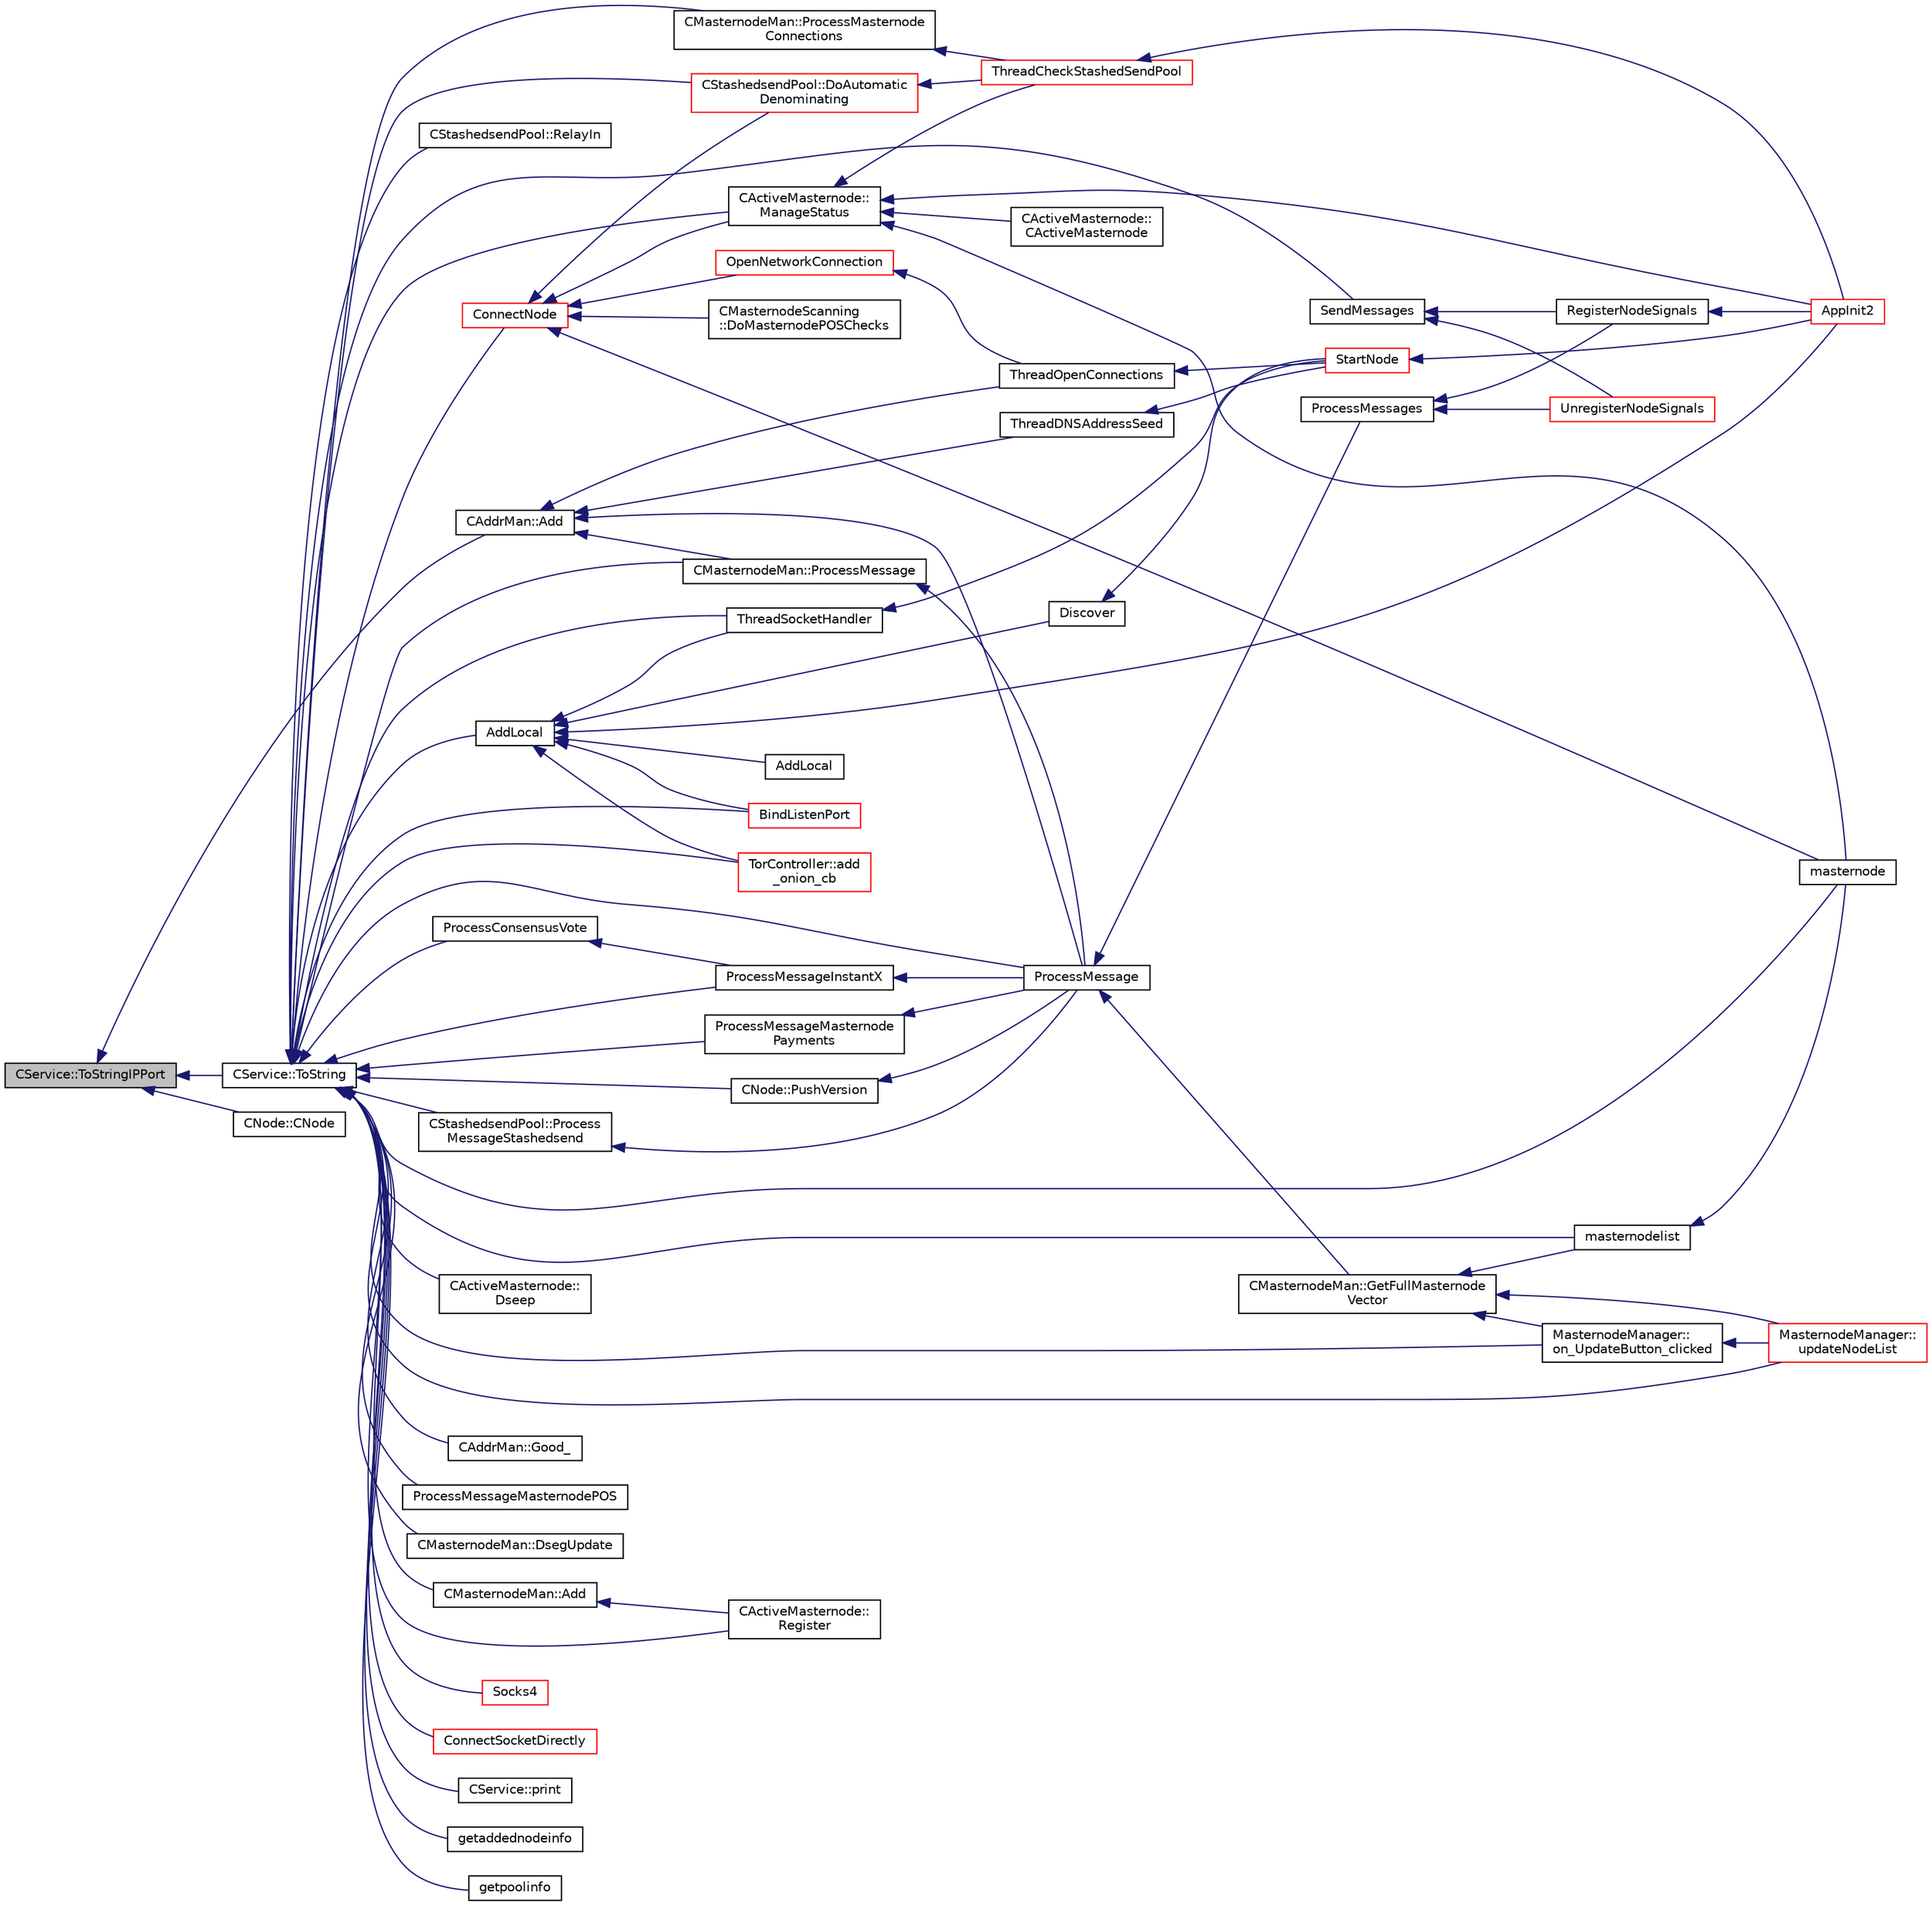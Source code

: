digraph "CService::ToStringIPPort"
{
  edge [fontname="Helvetica",fontsize="10",labelfontname="Helvetica",labelfontsize="10"];
  node [fontname="Helvetica",fontsize="10",shape=record];
  rankdir="LR";
  Node377 [label="CService::ToStringIPPort",height=0.2,width=0.4,color="black", fillcolor="grey75", style="filled", fontcolor="black"];
  Node377 -> Node378 [dir="back",color="midnightblue",fontsize="10",style="solid",fontname="Helvetica"];
  Node378 [label="CAddrMan::Add",height=0.2,width=0.4,color="black", fillcolor="white", style="filled",URL="$d1/dc7/class_c_addr_man.html#a03fcc7109b5f014760dc50a81f68c5ec"];
  Node378 -> Node379 [dir="back",color="midnightblue",fontsize="10",style="solid",fontname="Helvetica"];
  Node379 [label="ProcessMessage",height=0.2,width=0.4,color="black", fillcolor="white", style="filled",URL="$df/d0a/main_8cpp.html#a8ba92b1a4bce3c835e887a9073d17d8e"];
  Node379 -> Node380 [dir="back",color="midnightblue",fontsize="10",style="solid",fontname="Helvetica"];
  Node380 [label="ProcessMessages",height=0.2,width=0.4,color="black", fillcolor="white", style="filled",URL="$d4/dbf/main_8h.html#a196f9318f02448b85b28d612698934fd"];
  Node380 -> Node381 [dir="back",color="midnightblue",fontsize="10",style="solid",fontname="Helvetica"];
  Node381 [label="RegisterNodeSignals",height=0.2,width=0.4,color="black", fillcolor="white", style="filled",URL="$d4/dbf/main_8h.html#ab02615ff65f91d69f8d786ec900baa8a",tooltip="Register with a network node to receive its signals. "];
  Node381 -> Node382 [dir="back",color="midnightblue",fontsize="10",style="solid",fontname="Helvetica"];
  Node382 [label="AppInit2",height=0.2,width=0.4,color="red", fillcolor="white", style="filled",URL="$d8/dc0/init_8h.html#a1a4c1bfbf6ba1db77e988b89b9cadfd3",tooltip="Initialize ion. "];
  Node380 -> Node386 [dir="back",color="midnightblue",fontsize="10",style="solid",fontname="Helvetica"];
  Node386 [label="UnregisterNodeSignals",height=0.2,width=0.4,color="red", fillcolor="white", style="filled",URL="$d4/dbf/main_8h.html#a3ef0cc6e9d9d6435ee2a5569244d6ebd",tooltip="Unregister a network node. "];
  Node379 -> Node388 [dir="back",color="midnightblue",fontsize="10",style="solid",fontname="Helvetica"];
  Node388 [label="CMasternodeMan::GetFullMasternode\lVector",height=0.2,width=0.4,color="black", fillcolor="white", style="filled",URL="$dc/d6b/class_c_masternode_man.html#ab39e213a7601e1bef2eba1d5d63206f5"];
  Node388 -> Node389 [dir="back",color="midnightblue",fontsize="10",style="solid",fontname="Helvetica"];
  Node389 [label="MasternodeManager::\lupdateNodeList",height=0.2,width=0.4,color="red", fillcolor="white", style="filled",URL="$d9/d70/class_masternode_manager.html#a5485a8bd6ccf673027165cc1207dfae9"];
  Node388 -> Node391 [dir="back",color="midnightblue",fontsize="10",style="solid",fontname="Helvetica"];
  Node391 [label="MasternodeManager::\lon_UpdateButton_clicked",height=0.2,width=0.4,color="black", fillcolor="white", style="filled",URL="$d9/d70/class_masternode_manager.html#ae8d07b4d869e3eb09fe1be445eff0430"];
  Node391 -> Node389 [dir="back",color="midnightblue",fontsize="10",style="solid",fontname="Helvetica"];
  Node388 -> Node392 [dir="back",color="midnightblue",fontsize="10",style="solid",fontname="Helvetica"];
  Node392 [label="masternodelist",height=0.2,width=0.4,color="black", fillcolor="white", style="filled",URL="$d5/d6b/rpcstashedsend_8cpp.html#a3a7ed7e37f21eb2912afc6e776f7236c"];
  Node392 -> Node393 [dir="back",color="midnightblue",fontsize="10",style="solid",fontname="Helvetica"];
  Node393 [label="masternode",height=0.2,width=0.4,color="black", fillcolor="white", style="filled",URL="$d5/d6b/rpcstashedsend_8cpp.html#a30609e443aeb47c29ed0878d16b1b5e1"];
  Node378 -> Node394 [dir="back",color="midnightblue",fontsize="10",style="solid",fontname="Helvetica"];
  Node394 [label="CMasternodeMan::ProcessMessage",height=0.2,width=0.4,color="black", fillcolor="white", style="filled",URL="$dc/d6b/class_c_masternode_man.html#ae3e5d263cebdcd932eca49caeadce9aa"];
  Node394 -> Node379 [dir="back",color="midnightblue",fontsize="10",style="solid",fontname="Helvetica"];
  Node378 -> Node395 [dir="back",color="midnightblue",fontsize="10",style="solid",fontname="Helvetica"];
  Node395 [label="ThreadDNSAddressSeed",height=0.2,width=0.4,color="black", fillcolor="white", style="filled",URL="$dd/d84/net_8cpp.html#ab2d8883b5524ec7b80d3b9535e73a3ed"];
  Node395 -> Node396 [dir="back",color="midnightblue",fontsize="10",style="solid",fontname="Helvetica"];
  Node396 [label="StartNode",height=0.2,width=0.4,color="red", fillcolor="white", style="filled",URL="$d7/d97/net_8h.html#a9396d8054e8f74959e9391871aaddde0"];
  Node396 -> Node382 [dir="back",color="midnightblue",fontsize="10",style="solid",fontname="Helvetica"];
  Node378 -> Node401 [dir="back",color="midnightblue",fontsize="10",style="solid",fontname="Helvetica"];
  Node401 [label="ThreadOpenConnections",height=0.2,width=0.4,color="black", fillcolor="white", style="filled",URL="$dd/d84/net_8cpp.html#a3b4720330e61127963a43df26b80f804"];
  Node401 -> Node396 [dir="back",color="midnightblue",fontsize="10",style="solid",fontname="Helvetica"];
  Node377 -> Node400 [dir="back",color="midnightblue",fontsize="10",style="solid",fontname="Helvetica"];
  Node400 [label="CNode::CNode",height=0.2,width=0.4,color="black", fillcolor="white", style="filled",URL="$d1/d64/class_c_node.html#a51556705550511146245b9fb2fec09c1"];
  Node377 -> Node402 [dir="back",color="midnightblue",fontsize="10",style="solid",fontname="Helvetica"];
  Node402 [label="CService::ToString",height=0.2,width=0.4,color="black", fillcolor="white", style="filled",URL="$d3/dcc/class_c_service.html#a225473158bc07c87a6a862160d73cfea"];
  Node402 -> Node403 [dir="back",color="midnightblue",fontsize="10",style="solid",fontname="Helvetica"];
  Node403 [label="CActiveMasternode::\lManageStatus",height=0.2,width=0.4,color="black", fillcolor="white", style="filled",URL="$d9/d29/class_c_active_masternode.html#a8004b3b2100da7dcfedbd1e959633e51"];
  Node403 -> Node404 [dir="back",color="midnightblue",fontsize="10",style="solid",fontname="Helvetica"];
  Node404 [label="CActiveMasternode::\lCActiveMasternode",height=0.2,width=0.4,color="black", fillcolor="white", style="filled",URL="$d9/d29/class_c_active_masternode.html#a7ffb946d1b2aad0054d3b3efce8c0543"];
  Node403 -> Node382 [dir="back",color="midnightblue",fontsize="10",style="solid",fontname="Helvetica"];
  Node403 -> Node393 [dir="back",color="midnightblue",fontsize="10",style="solid",fontname="Helvetica"];
  Node403 -> Node405 [dir="back",color="midnightblue",fontsize="10",style="solid",fontname="Helvetica"];
  Node405 [label="ThreadCheckStashedSendPool",height=0.2,width=0.4,color="red", fillcolor="white", style="filled",URL="$d9/dbc/stashedsend_8h.html#ab583ddc86effded8432ea5387f77d883"];
  Node405 -> Node382 [dir="back",color="midnightblue",fontsize="10",style="solid",fontname="Helvetica"];
  Node402 -> Node407 [dir="back",color="midnightblue",fontsize="10",style="solid",fontname="Helvetica"];
  Node407 [label="CActiveMasternode::\lDseep",height=0.2,width=0.4,color="black", fillcolor="white", style="filled",URL="$d9/d29/class_c_active_masternode.html#aa14a1a9611f6b73cc3e860cda75de88c"];
  Node402 -> Node408 [dir="back",color="midnightblue",fontsize="10",style="solid",fontname="Helvetica"];
  Node408 [label="CActiveMasternode::\lRegister",height=0.2,width=0.4,color="black", fillcolor="white", style="filled",URL="$d9/d29/class_c_active_masternode.html#a1fd28a721112cda22fe2f9e1045cf397",tooltip="Register any Masternode. "];
  Node402 -> Node409 [dir="back",color="midnightblue",fontsize="10",style="solid",fontname="Helvetica"];
  Node409 [label="CAddrMan::Good_",height=0.2,width=0.4,color="black", fillcolor="white", style="filled",URL="$d1/dc7/class_c_addr_man.html#a33ec6a4584cf4b17af821e6e35216459"];
  Node402 -> Node410 [dir="back",color="midnightblue",fontsize="10",style="solid",fontname="Helvetica"];
  Node410 [label="ProcessMessageInstantX",height=0.2,width=0.4,color="black", fillcolor="white", style="filled",URL="$d6/d5f/instantx_8h.html#aa516cb499ead2691d8ab216a499db5d0"];
  Node410 -> Node379 [dir="back",color="midnightblue",fontsize="10",style="solid",fontname="Helvetica"];
  Node402 -> Node411 [dir="back",color="midnightblue",fontsize="10",style="solid",fontname="Helvetica"];
  Node411 [label="ProcessConsensusVote",height=0.2,width=0.4,color="black", fillcolor="white", style="filled",URL="$d6/d5f/instantx_8h.html#a5d4434bfb70f64f95aa4de9286cbae94"];
  Node411 -> Node410 [dir="back",color="midnightblue",fontsize="10",style="solid",fontname="Helvetica"];
  Node402 -> Node379 [dir="back",color="midnightblue",fontsize="10",style="solid",fontname="Helvetica"];
  Node402 -> Node412 [dir="back",color="midnightblue",fontsize="10",style="solid",fontname="Helvetica"];
  Node412 [label="SendMessages",height=0.2,width=0.4,color="black", fillcolor="white", style="filled",URL="$d4/dbf/main_8h.html#a711a5bdb30c9c9bbdc83011b1cbbe2f3"];
  Node412 -> Node381 [dir="back",color="midnightblue",fontsize="10",style="solid",fontname="Helvetica"];
  Node412 -> Node386 [dir="back",color="midnightblue",fontsize="10",style="solid",fontname="Helvetica"];
  Node402 -> Node413 [dir="back",color="midnightblue",fontsize="10",style="solid",fontname="Helvetica"];
  Node413 [label="ProcessMessageMasternode\lPayments",height=0.2,width=0.4,color="black", fillcolor="white", style="filled",URL="$dc/d20/masternode-payments_8h.html#a8c28fb440d8031543d1de309e34c40f2"];
  Node413 -> Node379 [dir="back",color="midnightblue",fontsize="10",style="solid",fontname="Helvetica"];
  Node402 -> Node414 [dir="back",color="midnightblue",fontsize="10",style="solid",fontname="Helvetica"];
  Node414 [label="ProcessMessageMasternodePOS",height=0.2,width=0.4,color="black", fillcolor="white", style="filled",URL="$dc/d51/masternode-pos_8h.html#a85194f5f57620d07bd87ef37bf2f6ef0"];
  Node402 -> Node415 [dir="back",color="midnightblue",fontsize="10",style="solid",fontname="Helvetica"];
  Node415 [label="CMasternodeMan::Add",height=0.2,width=0.4,color="black", fillcolor="white", style="filled",URL="$dc/d6b/class_c_masternode_man.html#a8e648f7e96931e683b3fd6c98a4c4715"];
  Node415 -> Node408 [dir="back",color="midnightblue",fontsize="10",style="solid",fontname="Helvetica"];
  Node402 -> Node416 [dir="back",color="midnightblue",fontsize="10",style="solid",fontname="Helvetica"];
  Node416 [label="CMasternodeMan::DsegUpdate",height=0.2,width=0.4,color="black", fillcolor="white", style="filled",URL="$dc/d6b/class_c_masternode_man.html#a5aa389cb63e70edf9fd9e2eb7fe90750"];
  Node402 -> Node417 [dir="back",color="midnightblue",fontsize="10",style="solid",fontname="Helvetica"];
  Node417 [label="CMasternodeMan::ProcessMasternode\lConnections",height=0.2,width=0.4,color="black", fillcolor="white", style="filled",URL="$dc/d6b/class_c_masternode_man.html#ad8a9994f53e2d6385b8caba4cd5ee4b9"];
  Node417 -> Node405 [dir="back",color="midnightblue",fontsize="10",style="solid",fontname="Helvetica"];
  Node402 -> Node394 [dir="back",color="midnightblue",fontsize="10",style="solid",fontname="Helvetica"];
  Node402 -> Node418 [dir="back",color="midnightblue",fontsize="10",style="solid",fontname="Helvetica"];
  Node418 [label="AddLocal",height=0.2,width=0.4,color="black", fillcolor="white", style="filled",URL="$d7/d97/net_8h.html#a337d6af198a6b0d75f830e56da9b91e9"];
  Node418 -> Node382 [dir="back",color="midnightblue",fontsize="10",style="solid",fontname="Helvetica"];
  Node418 -> Node419 [dir="back",color="midnightblue",fontsize="10",style="solid",fontname="Helvetica"];
  Node419 [label="AddLocal",height=0.2,width=0.4,color="black", fillcolor="white", style="filled",URL="$d7/d97/net_8h.html#abda4e8f87772f9a9d9d8f52a93791ffc"];
  Node418 -> Node420 [dir="back",color="midnightblue",fontsize="10",style="solid",fontname="Helvetica"];
  Node420 [label="ThreadSocketHandler",height=0.2,width=0.4,color="black", fillcolor="white", style="filled",URL="$dd/d84/net_8cpp.html#aa1111c12121e039bbd8eedb556e4514a"];
  Node420 -> Node396 [dir="back",color="midnightblue",fontsize="10",style="solid",fontname="Helvetica"];
  Node418 -> Node421 [dir="back",color="midnightblue",fontsize="10",style="solid",fontname="Helvetica"];
  Node421 [label="BindListenPort",height=0.2,width=0.4,color="red", fillcolor="white", style="filled",URL="$dd/d84/net_8cpp.html#a0c8010ad96acff7cca6aca684ec42b71"];
  Node418 -> Node423 [dir="back",color="midnightblue",fontsize="10",style="solid",fontname="Helvetica"];
  Node423 [label="Discover",height=0.2,width=0.4,color="black", fillcolor="white", style="filled",URL="$dd/d84/net_8cpp.html#a048eb0919e57aa88134e1afad7ee1ecb"];
  Node423 -> Node396 [dir="back",color="midnightblue",fontsize="10",style="solid",fontname="Helvetica"];
  Node418 -> Node424 [dir="back",color="midnightblue",fontsize="10",style="solid",fontname="Helvetica"];
  Node424 [label="TorController::add\l_onion_cb",height=0.2,width=0.4,color="red", fillcolor="white", style="filled",URL="$da/dd9/class_tor_controller.html#a78b762c14a006b2f509261a95963ff67",tooltip="Callback for ADD_ONION result. "];
  Node402 -> Node432 [dir="back",color="midnightblue",fontsize="10",style="solid",fontname="Helvetica"];
  Node432 [label="ConnectNode",height=0.2,width=0.4,color="red", fillcolor="white", style="filled",URL="$d7/d97/net_8h.html#ab2c1bd88322f3f689616e70be5b53ade"];
  Node432 -> Node403 [dir="back",color="midnightblue",fontsize="10",style="solid",fontname="Helvetica"];
  Node432 -> Node433 [dir="back",color="midnightblue",fontsize="10",style="solid",fontname="Helvetica"];
  Node433 [label="CMasternodeScanning\l::DoMasternodePOSChecks",height=0.2,width=0.4,color="black", fillcolor="white", style="filled",URL="$d5/d9f/class_c_masternode_scanning.html#a6bc18fb7508f702e2a2d1c3731342f8f"];
  Node432 -> Node434 [dir="back",color="midnightblue",fontsize="10",style="solid",fontname="Helvetica"];
  Node434 [label="OpenNetworkConnection",height=0.2,width=0.4,color="red", fillcolor="white", style="filled",URL="$dd/d84/net_8cpp.html#aa19cb8e6cf23a990e585f2bbf9ece276"];
  Node434 -> Node401 [dir="back",color="midnightblue",fontsize="10",style="solid",fontname="Helvetica"];
  Node432 -> Node393 [dir="back",color="midnightblue",fontsize="10",style="solid",fontname="Helvetica"];
  Node432 -> Node440 [dir="back",color="midnightblue",fontsize="10",style="solid",fontname="Helvetica"];
  Node440 [label="CStashedsendPool::DoAutomatic\lDenominating",height=0.2,width=0.4,color="red", fillcolor="white", style="filled",URL="$dd/d8a/class_c_stashedsend_pool.html#a21f19df4854af34c8f89187c768a524f",tooltip="Passively run Stashedsend in the background according to the configuration in settings (only for QT) ..."];
  Node440 -> Node405 [dir="back",color="midnightblue",fontsize="10",style="solid",fontname="Helvetica"];
  Node402 -> Node445 [dir="back",color="midnightblue",fontsize="10",style="solid",fontname="Helvetica"];
  Node445 [label="CNode::PushVersion",height=0.2,width=0.4,color="black", fillcolor="white", style="filled",URL="$d1/d64/class_c_node.html#a4dbfe4f6c1fd162aaa905e4bd201d536"];
  Node445 -> Node379 [dir="back",color="midnightblue",fontsize="10",style="solid",fontname="Helvetica"];
  Node402 -> Node420 [dir="back",color="midnightblue",fontsize="10",style="solid",fontname="Helvetica"];
  Node402 -> Node421 [dir="back",color="midnightblue",fontsize="10",style="solid",fontname="Helvetica"];
  Node402 -> Node446 [dir="back",color="midnightblue",fontsize="10",style="solid",fontname="Helvetica"];
  Node446 [label="Socks4",height=0.2,width=0.4,color="red", fillcolor="white", style="filled",URL="$d0/d0e/netbase_8cpp.html#aca06981001803c84ffd114dbc80d0c1c"];
  Node402 -> Node449 [dir="back",color="midnightblue",fontsize="10",style="solid",fontname="Helvetica"];
  Node449 [label="ConnectSocketDirectly",height=0.2,width=0.4,color="red", fillcolor="white", style="filled",URL="$d0/d0e/netbase_8cpp.html#a0090d3f81785eebf6a0466b5b9c8cbd3"];
  Node402 -> Node450 [dir="back",color="midnightblue",fontsize="10",style="solid",fontname="Helvetica"];
  Node450 [label="CService::print",height=0.2,width=0.4,color="black", fillcolor="white", style="filled",URL="$d3/dcc/class_c_service.html#a4b104c178cb4b71150a49989f5198302"];
  Node402 -> Node389 [dir="back",color="midnightblue",fontsize="10",style="solid",fontname="Helvetica"];
  Node402 -> Node391 [dir="back",color="midnightblue",fontsize="10",style="solid",fontname="Helvetica"];
  Node402 -> Node451 [dir="back",color="midnightblue",fontsize="10",style="solid",fontname="Helvetica"];
  Node451 [label="getaddednodeinfo",height=0.2,width=0.4,color="black", fillcolor="white", style="filled",URL="$df/dab/rpcnet_8cpp.html#a2a6994d3b180c8e9ce81e0da65a41bb3"];
  Node402 -> Node452 [dir="back",color="midnightblue",fontsize="10",style="solid",fontname="Helvetica"];
  Node452 [label="getpoolinfo",height=0.2,width=0.4,color="black", fillcolor="white", style="filled",URL="$d5/d6b/rpcstashedsend_8cpp.html#aea4471c128eb07bb1b70b4344ac38564"];
  Node402 -> Node393 [dir="back",color="midnightblue",fontsize="10",style="solid",fontname="Helvetica"];
  Node402 -> Node392 [dir="back",color="midnightblue",fontsize="10",style="solid",fontname="Helvetica"];
  Node402 -> Node453 [dir="back",color="midnightblue",fontsize="10",style="solid",fontname="Helvetica"];
  Node453 [label="CStashedsendPool::Process\lMessageStashedsend",height=0.2,width=0.4,color="black", fillcolor="white", style="filled",URL="$dd/d8a/class_c_stashedsend_pool.html#a62b472a4e4b1e634bc2e8621be17888e",tooltip="Process a Stashedsend message using the Stashedsend protocol. "];
  Node453 -> Node379 [dir="back",color="midnightblue",fontsize="10",style="solid",fontname="Helvetica"];
  Node402 -> Node440 [dir="back",color="midnightblue",fontsize="10",style="solid",fontname="Helvetica"];
  Node402 -> Node454 [dir="back",color="midnightblue",fontsize="10",style="solid",fontname="Helvetica"];
  Node454 [label="CStashedsendPool::RelayIn",height=0.2,width=0.4,color="black", fillcolor="white", style="filled",URL="$dd/d8a/class_c_stashedsend_pool.html#aebe6dcd903303539047d0ae907fe38f7"];
  Node402 -> Node424 [dir="back",color="midnightblue",fontsize="10",style="solid",fontname="Helvetica"];
}

